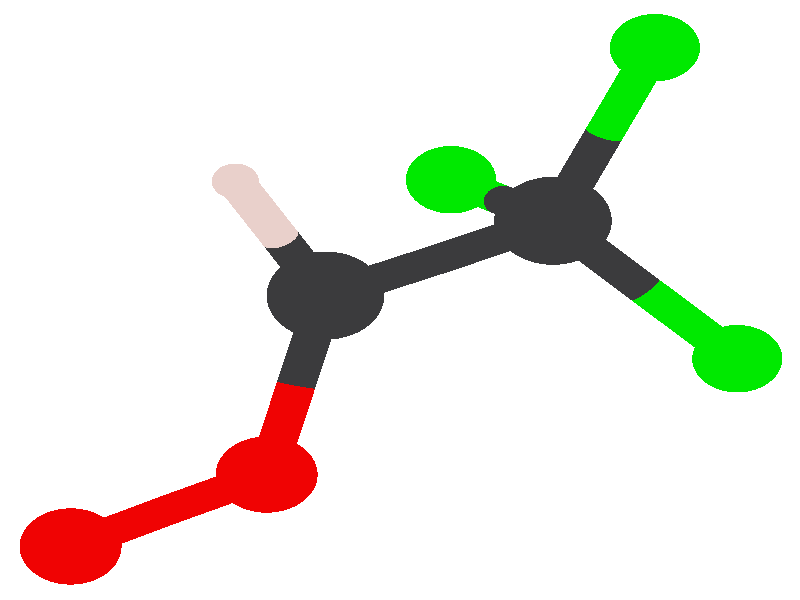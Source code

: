 #version 3.6;
#include "colors.inc"
#include "finish.inc"

global_settings {assumed_gamma 2.2 max_trace_level 6}
background {color White transmit 1.0}
camera {orthographic angle 0
  right -4.08*x up 4.09*y
  direction 50.00*z
  location <0,0,50.00> look_at <0,0,0>}


light_source {<  2.00,   3.00,  40.00> color White
  area_light <0.70, 0, 0>, <0, 0.70, 0>, 3, 3
  adaptive 1 jitter}
// no fog
#declare simple = finish {phong 0.7 ambient 0.4 diffuse 0.55}
#declare pale = finish {ambient 0.9 diffuse 0.30 roughness 0.001 specular 0.2 }
#declare intermediate = finish {ambient 0.4 diffuse 0.6 specular 0.1 roughness 0.04}
#declare vmd = finish {ambient 0.2 diffuse 0.80 phong 0.25 phong_size 10.0 specular 0.2 roughness 0.1}
#declare jmol = finish {ambient 0.4 diffuse 0.6 specular 1 roughness 0.001 metallic}
#declare ase2 = finish {ambient 0.2 brilliance 3 diffuse 0.6 metallic specular 0.7 roughness 0.04 reflection 0.15}
#declare ase3 = finish {ambient 0.4 brilliance 2 diffuse 0.6 metallic specular 1.0 roughness 0.001 reflection 0.0}
#declare glass = finish {ambient 0.4 diffuse 0.35 specular 1.0 roughness 0.001}
#declare glass2 = finish {ambient 0.3 diffuse 0.3 specular 1.0 reflection 0.25 roughness 0.001}
#declare Rcell = 0.050;
#declare Rbond = 0.100;

#macro atom(LOC, R, COL, TRANS, FIN)
  sphere{LOC, R texture{pigment{color COL transmit TRANS} finish{FIN}}}
#end
#macro constrain(LOC, R, COL, TRANS FIN)
union{torus{R, Rcell rotate 45*z texture{pigment{color COL transmit TRANS} finish{FIN}}}
     torus{R, Rcell rotate -45*z texture{pigment{color COL transmit TRANS} finish{FIN}}}
     translate LOC}
#end

// no cell vertices
atom(<  0.78,   0.54,  -1.44>, 0.30, rgb <0.24, 0.24, 0.25>, 0.0, jmol) // #0
atom(< -0.38,   0.03,  -0.58>, 0.30, rgb <0.24, 0.24, 0.25>, 0.0, jmol) // #1
atom(< -0.68,  -1.19,  -0.64>, 0.26, rgb <0.94, 0.04, 0.04>, 0.0, jmol) // #2
atom(< -1.68,  -1.68,   0.00>, 0.26, rgb <0.94, 0.04, 0.04>, 0.0, jmol) // #3
atom(<  0.26,   0.82,  -2.70>, 0.23, rgb <0.00, 0.91, 0.00>, 0.0, jmol) // #4
atom(<  1.30,   1.72,  -1.05>, 0.23, rgb <0.00, 0.91, 0.00>, 0.0, jmol) // #5
atom(<  1.72,  -0.40,  -1.70>, 0.23, rgb <0.00, 0.91, 0.00>, 0.0, jmol) // #6
atom(< -0.84,   0.81,  -0.01>, 0.12, rgb <0.91, 0.81, 0.79>, 0.0, jmol) // #7
cylinder {<  0.78,   0.54,  -1.44>, <  0.20,   0.28,  -1.01>, Rbond texture{pigment {color rgb <0.24, 0.24, 0.25> transmit 0.0} finish{jmol}}}
cylinder {< -0.38,   0.03,  -0.58>, <  0.20,   0.28,  -1.01>, Rbond texture{pigment {color rgb <0.24, 0.24, 0.25> transmit 0.0} finish{jmol}}}
cylinder {<  0.78,   0.54,  -1.44>, <  0.52,   0.68,  -2.07>, Rbond texture{pigment {color rgb <0.24, 0.24, 0.25> transmit 0.0} finish{jmol}}}
cylinder {<  0.26,   0.82,  -2.70>, <  0.52,   0.68,  -2.07>, Rbond texture{pigment {color rgb <0.00, 0.91, 0.00> transmit 0.0} finish{jmol}}}
cylinder {<  0.78,   0.54,  -1.44>, <  1.04,   1.13,  -1.25>, Rbond texture{pigment {color rgb <0.24, 0.24, 0.25> transmit 0.0} finish{jmol}}}
cylinder {<  1.30,   1.72,  -1.05>, <  1.04,   1.13,  -1.25>, Rbond texture{pigment {color rgb <0.00, 0.91, 0.00> transmit 0.0} finish{jmol}}}
cylinder {<  0.78,   0.54,  -1.44>, <  1.25,   0.07,  -1.57>, Rbond texture{pigment {color rgb <0.24, 0.24, 0.25> transmit 0.0} finish{jmol}}}
cylinder {<  1.72,  -0.40,  -1.70>, <  1.25,   0.07,  -1.57>, Rbond texture{pigment {color rgb <0.00, 0.91, 0.00> transmit 0.0} finish{jmol}}}
cylinder {< -0.38,   0.03,  -0.58>, < -0.53,  -0.58,  -0.61>, Rbond texture{pigment {color rgb <0.24, 0.24, 0.25> transmit 0.0} finish{jmol}}}
cylinder {< -0.68,  -1.19,  -0.64>, < -0.53,  -0.58,  -0.61>, Rbond texture{pigment {color rgb <0.94, 0.04, 0.04> transmit 0.0} finish{jmol}}}
cylinder {< -0.38,   0.03,  -0.58>, < -0.61,   0.42,  -0.30>, Rbond texture{pigment {color rgb <0.24, 0.24, 0.25> transmit 0.0} finish{jmol}}}
cylinder {< -0.84,   0.81,  -0.01>, < -0.61,   0.42,  -0.30>, Rbond texture{pigment {color rgb <0.91, 0.81, 0.79> transmit 0.0} finish{jmol}}}
cylinder {< -0.68,  -1.19,  -0.64>, < -1.18,  -1.43,  -0.32>, Rbond texture{pigment {color rgb <0.94, 0.04, 0.04> transmit 0.0} finish{jmol}}}
cylinder {< -1.68,  -1.68,   0.00>, < -1.18,  -1.43,  -0.32>, Rbond texture{pigment {color rgb <0.94, 0.04, 0.04> transmit 0.0} finish{jmol}}}
// no constraints
